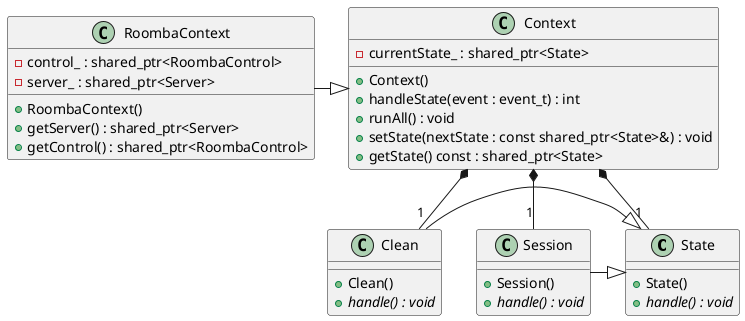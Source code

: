 @startuml
class State {
+ State()
+ <i>handle() : void
}

Clean -|> State
class Clean {
+ Clean()
+ <i>handle() : void
}

Session -|> State
class Session {
+ Session()
+ <i>handle() : void
}

class Context {
+ Context()
+ handleState(event : event_t) : int
+ runAll() : void
+ setState(nextState : const shared_ptr<State>&) : void
+ getState() const : shared_ptr<State>
- currentState_ : shared_ptr<State>
}

RoombaContext -|> Context
class RoombaContext {
+ RoombaContext()
+ getServer() : shared_ptr<Server>
+ getControl() : shared_ptr<RoombaControl>
- control_ : shared_ptr<RoombaControl>
- server_ : shared_ptr<Server>
}

Context *--"1" Clean
Context *--"1" State
Context *--"1" Session
@enduml
